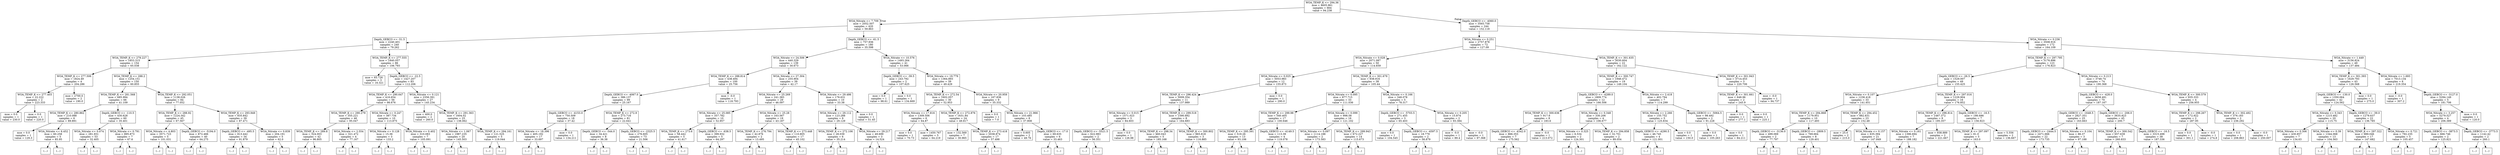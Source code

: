 digraph Tree {
node [shape=box] ;
0 [label="WOA_TEMP_K <= 294.36\nmse = 4605.961\nsamples = 664\nvalue = 94.238"] ;
1 [label="WOA_Nitrate <= 7.709\nmse = 2052.507\nsamples = 420\nvalue = 59.863"] ;
0 -> 1 [labeldistance=2.5, labelangle=45, headlabel="True"] ;
2 [label="Depth_GEBCO <= -51.5\nmse = 2240.401\nsamples = 240\nvalue = 79.262"] ;
1 -> 2 ;
3 [label="WOA_TEMP_K <= 279.227\nmse = 1853.315\nsamples = 154\nvalue = 65.038"] ;
2 -> 3 ;
4 [label="WOA_TEMP_K <= 277.506\nmse = 1824.49\nsamples = 4\nvalue = 204.286"] ;
3 -> 4 ;
5 [label="WOA_TEMP_K <= 277.403\nmse = 22.222\nsamples = 2\nvalue = 223.333"] ;
4 -> 5 ;
6 [label="mse = 0.0\nsamples = 1\nvalue = 230.0"] ;
5 -> 6 ;
7 [label="mse = 0.0\nsamples = 1\nvalue = 220.0"] ;
5 -> 7 ;
8 [label="mse = 2700.0\nsamples = 2\nvalue = 190.0"] ;
4 -> 8 ;
9 [label="WOA_TEMP_K <= 288.2\nmse = 1254.151\nsamples = 150\nvalue = 60.855"] ;
3 -> 9 ;
10 [label="WOA_TEMP_K <= 281.568\nmse = 685.994\nsamples = 66\nvalue = 41.109"] ;
9 -> 10 ;
11 [label="WOA_TEMP_K <= 280.862\nmse = 210.088\nsamples = 6\nvalue = 89.891"] ;
10 -> 11 ;
12 [label="mse = 0.0\nsamples = 1\nvalue = 129.3"] ;
11 -> 12 ;
13 [label="WOA_Nitrate <= 6.452\nmse = 60.258\nsamples = 5\nvalue = 85.95"] ;
11 -> 13 ;
14 [label="(...)"] ;
13 -> 14 ;
15 [label="(...)"] ;
13 -> 15 ;
22 [label="Depth_GEBCO <= -110.5\nmse = 430.628\nsamples = 60\nvalue = 35.401"] ;
10 -> 22 ;
23 [label="WOA_Nitrate <= 0.074\nmse = 281.931\nsamples = 53\nvalue = 32.405"] ;
22 -> 23 ;
24 [label="(...)"] ;
23 -> 24 ;
27 [label="(...)"] ;
23 -> 27 ;
98 [label="WOA_Nitrate <= 0.791\nmse = 895.873\nsamples = 7\nvalue = 67.6"] ;
22 -> 98 ;
99 [label="(...)"] ;
98 -> 99 ;
102 [label="(...)"] ;
98 -> 102 ;
111 [label="WOA_TEMP_K <= 292.051\nmse = 1138.026\nsamples = 84\nvalue = 77.052"] ;
9 -> 111 ;
112 [label="WOA_TEMP_K <= 288.92\nmse = 1224.342\nsamples = 45\nvalue = 67.567"] ;
111 -> 112 ;
113 [label="WOA_Nitrate <= 4.803\nmse = 3571.723\nsamples = 5\nvalue = 101.031"] ;
112 -> 113 ;
114 [label="(...)"] ;
113 -> 114 ;
121 [label="(...)"] ;
113 -> 121 ;
122 [label="Depth_GEBCO <= -5194.0\nmse = 872.466\nsamples = 40\nvalue = 64.275"] ;
112 -> 122 ;
123 [label="(...)"] ;
122 -> 123 ;
124 [label="(...)"] ;
122 -> 124 ;
191 [label="WOA_TEMP_K <= 293.949\nmse = 835.842\nsamples = 39\nvalue = 87.471"] ;
111 -> 191 ;
192 [label="Depth_GEBCO <= -495.5\nmse = 813.442\nsamples = 34\nvalue = 91.879"] ;
191 -> 192 ;
193 [label="(...)"] ;
192 -> 193 ;
244 [label="(...)"] ;
192 -> 244 ;
249 [label="WOA_Nitrate <= 0.839\nmse = 204.191\nsamples = 5\nvalue = 62.0"] ;
191 -> 249 ;
250 [label="(...)"] ;
249 -> 250 ;
255 [label="(...)"] ;
249 -> 255 ;
258 [label="WOA_TEMP_K <= 277.555\nmse = 1840.057\nsamples = 86\nvalue = 106.793"] ;
2 -> 258 ;
259 [label="mse = 65.726\nsamples = 3\nvalue = 16.321"] ;
258 -> 259 ;
260 [label="Depth_GEBCO <= -22.5\nmse = 1427.207\nsamples = 83\nvalue = 112.206"] ;
258 -> 260 ;
261 [label="WOA_TEMP_K <= 290.647\nmse = 416.654\nsamples = 56\nvalue = 98.676"] ;
260 -> 261 ;
262 [label="WOA_TEMP_K <= 290.279\nmse = 355.221\nsamples = 46\nvalue = 95.047"] ;
261 -> 262 ;
263 [label="WOA_TEMP_K <= 289.8\nmse = 324.003\nsamples = 42\nvalue = 96.805"] ;
262 -> 263 ;
264 [label="(...)"] ;
263 -> 264 ;
311 [label="(...)"] ;
263 -> 311 ;
320 [label="WOA_Nitrate <= 2.554\nmse = 321.472\nsamples = 4\nvalue = 77.167"] ;
262 -> 320 ;
321 [label="(...)"] ;
320 -> 321 ;
326 [label="(...)"] ;
320 -> 326 ;
327 [label="WOA_Nitrate <= 0.247\nmse = 387.734\nsamples = 10\nvalue = 113.875"] ;
261 -> 327 ;
328 [label="WOA_Nitrate <= 0.128\nmse = 15.36\nsamples = 3\nvalue = 133.2"] ;
327 -> 328 ;
329 [label="(...)"] ;
328 -> 329 ;
330 [label="(...)"] ;
328 -> 330 ;
331 [label="WOA_Nitrate <= 0.402\nmse = 310.083\nsamples = 7\nvalue = 105.091"] ;
327 -> 331 ;
332 [label="(...)"] ;
331 -> 332 ;
335 [label="(...)"] ;
331 -> 335 ;
338 [label="WOA_Nitrate <= 0.121\nmse = 2356.391\nsamples = 27\nvalue = 145.234"] ;
260 -> 338 ;
339 [label="mse = 400.0\nsamples = 2\nvalue = 260.0"] ;
338 -> 339 ;
340 [label="WOA_TEMP_K <= 291.363\nmse = 1604.02\nsamples = 25\nvalue = 138.062"] ;
338 -> 340 ;
341 [label="WOA_Nitrate <= 1.067\nmse = 1987.235\nsamples = 20\nvalue = 145.503"] ;
340 -> 341 ;
342 [label="(...)"] ;
341 -> 342 ;
349 [label="(...)"] ;
341 -> 349 ;
378 [label="WOA_TEMP_K <= 294.161\nmse = 121.525\nsamples = 5\nvalue = 119.044"] ;
340 -> 378 ;
379 [label="(...)"] ;
378 -> 379 ;
386 [label="(...)"] ;
378 -> 386 ;
387 [label="Depth_GEBCO <= -61.5\nmse = 757.936\nsamples = 180\nvalue = 35.598"] ;
1 -> 387 ;
388 [label="WOA_Nitrate <= 24.506\nmse = 440.329\nsamples = 139\nvalue = 30.673"] ;
387 -> 388 ;
389 [label="WOA_TEMP_K <= 288.814\nmse = 438.494\nsamples = 100\nvalue = 25.756"] ;
388 -> 389 ;
390 [label="Depth_GEBCO <= -4067.0\nmse = 386.137\nsamples = 99\nvalue = 25.167"] ;
389 -> 390 ;
391 [label="Depth_GEBCO <= -4153.0\nmse = 750.509\nsamples = 18\nvalue = 37.42"] ;
390 -> 391 ;
392 [label="WOA_Nitrate <= 18.396\nmse = 405.192\nsamples = 17\nvalue = 33.697"] ;
391 -> 392 ;
393 [label="(...)"] ;
392 -> 393 ;
408 [label="(...)"] ;
392 -> 408 ;
425 [label="mse = 0.0\nsamples = 1\nvalue = 134.211"] ;
391 -> 425 ;
426 [label="WOA_TEMP_K <= 272.9\nmse = 273.716\nsamples = 81\nvalue = 22.641"] ;
390 -> 426 ;
427 [label="Depth_GEBCO <= -544.0\nmse = 34.421\nsamples = 8\nvalue = 36.38"] ;
426 -> 427 ;
428 [label="(...)"] ;
427 -> 428 ;
433 [label="(...)"] ;
427 -> 433 ;
440 [label="Depth_GEBCO <= -2325.5\nmse = 276.605\nsamples = 73\nvalue = 21.506"] ;
426 -> 440 ;
441 [label="(...)"] ;
440 -> 441 ;
480 [label="(...)"] ;
440 -> 480 ;
539 [label="mse = -0.0\nsamples = 1\nvalue = 118.793"] ;
389 -> 539 ;
540 [label="WOA_Nitrate <= 27.304\nmse = 255.904\nsamples = 39\nvalue = 42.17"] ;
388 -> 540 ;
541 [label="WOA_Nitrate <= 25.269\nmse = 241.383\nsamples = 29\nvalue = 46.097"] ;
540 -> 541 ;
542 [label="WOA_Nitrate <= 25.085\nmse = 357.782\nsamples = 10\nvalue = 52.957"] ;
541 -> 542 ;
543 [label="WOA_TEMP_K <= 273.6\nmse = 58.442\nsamples = 5\nvalue = 41.617"] ;
542 -> 543 ;
544 [label="(...)"] ;
543 -> 544 ;
545 [label="(...)"] ;
543 -> 545 ;
550 [label="Depth_GEBCO <= -638.5\nmse = 399.932\nsamples = 5\nvalue = 64.297"] ;
542 -> 550 ;
551 [label="(...)"] ;
550 -> 551 ;
554 [label="(...)"] ;
550 -> 554 ;
555 [label="WOA_Nitrate <= 25.28\nmse = 163.567\nsamples = 19\nvalue = 43.187"] ;
541 -> 555 ;
556 [label="WOA_TEMP_K <= 276.794\nmse = 42.876\nsamples = 2\nvalue = 13.495"] ;
555 -> 556 ;
557 [label="(...)"] ;
556 -> 557 ;
558 [label="(...)"] ;
556 -> 558 ;
559 [label="WOA_TEMP_K <= 273.448\nmse = 110.805\nsamples = 17\nvalue = 45.102"] ;
555 -> 559 ;
560 [label="(...)"] ;
559 -> 560 ;
581 [label="(...)"] ;
559 -> 581 ;
590 [label="WOA_Nitrate <= 29.486\nmse = 176.631\nsamples = 10\nvalue = 33.38"] ;
540 -> 590 ;
591 [label="WOA_Nitrate <= 29.112\nmse = 123.288\nsamples = 9\nvalue = 29.129"] ;
590 -> 591 ;
592 [label="WOA_TEMP_K <= 272.106\nmse = 28.039\nsamples = 6\nvalue = 35.214"] ;
591 -> 592 ;
593 [label="(...)"] ;
592 -> 593 ;
594 [label="(...)"] ;
592 -> 594 ;
603 [label="WOA_Nitrate <= 29.217\nmse = 49.699\nsamples = 3\nvalue = 14.524"] ;
591 -> 603 ;
604 [label="(...)"] ;
603 -> 604 ;
605 [label="(...)"] ;
603 -> 605 ;
608 [label="mse = 0.0\nsamples = 1\nvalue = 51.45"] ;
590 -> 608 ;
609 [label="WOA_Nitrate <= 10.576\nmse = 1493.264\nsamples = 41\nvalue = 53.066"] ;
387 -> 609 ;
610 [label="Depth_GEBCO <= -39.5\nmse = 243.792\nsamples = 2\nvalue = 107.625"] ;
609 -> 610 ;
611 [label="mse = 0.0\nsamples = 1\nvalue = 98.61"] ;
610 -> 611 ;
612 [label="mse = 0.0\nsamples = 1\nvalue = 134.669"] ;
610 -> 612 ;
613 [label="WOA_Nitrate <= 19.779\nmse = 1364.893\nsamples = 39\nvalue = 49.429"] ;
609 -> 613 ;
614 [label="WOA_TEMP_K <= 272.54\nmse = 1602.057\nsamples = 30\nvalue = 52.953"] ;
613 -> 614 ;
615 [label="WOA_Nitrate <= 17.816\nmse = 1309.506\nsamples = 6\nvalue = 64.87"] ;
614 -> 615 ;
616 [label="mse = 0.0\nsamples = 1\nvalue = 70.73"] ;
615 -> 616 ;
617 [label="mse = 1450.767\nsamples = 5\nvalue = 64.219"] ;
615 -> 617 ;
618 [label="WOA_TEMP_K <= 272.876\nmse = 1631.84\nsamples = 24\nvalue = 49.817"] ;
614 -> 618 ;
619 [label="mse = 132.569\nsamples = 7\nvalue = 30.965"] ;
618 -> 619 ;
620 [label="WOA_TEMP_K <= 273.418\nmse = 2038.874\nsamples = 17\nvalue = 57.498"] ;
618 -> 620 ;
621 [label="(...)"] ;
620 -> 621 ;
622 [label="(...)"] ;
620 -> 622 ;
623 [label="WOA_Nitrate <= 20.959\nmse = 167.836\nsamples = 9\nvalue = 35.332"] ;
613 -> 623 ;
624 [label="mse = 0.0\nsamples = 1\nvalue = 7.0"] ;
623 -> 624 ;
625 [label="WOA_Nitrate <= 21.966\nmse = 103.485\nsamples = 8\nvalue = 37.908"] ;
623 -> 625 ;
626 [label="mse = 0.605\nsamples = 2\nvalue = 49.76"] ;
625 -> 626 ;
627 [label="Depth_GEBCO <= -17.0\nmse = 69.635\nsamples = 6\nvalue = 33.463"] ;
625 -> 627 ;
628 [label="(...)"] ;
627 -> 628 ;
633 [label="(...)"] ;
627 -> 633 ;
634 [label="Depth_GEBCO <= -4060.0\nmse = 3565.758\nsamples = 244\nvalue = 152.118"] ;
0 -> 634 [labeldistance=2.5, labelangle=-45, headlabel="False"] ;
635 [label="WOA_Nitrate <= 0.251\nmse = 2757.878\nsamples = 72\nvalue = 127.09"] ;
634 -> 635 ;
636 [label="WOA_Nitrate <= 0.028\nmse = 2071.087\nsamples = 50\nvalue = 114.659"] ;
635 -> 636 ;
637 [label="WOA_Nitrate <= 0.025\nmse = 5053.983\nsamples = 12\nvalue = 155.873"] ;
636 -> 637 ;
638 [label="WOA_TEMP_K <= 296.424\nmse = 3009.354\nsamples = 11\nvalue = 137.989"] ;
637 -> 638 ;
639 [label="WOA_Nitrate <= 0.015\nmse = 1571.023\nsamples = 3\nvalue = 84.603"] ;
638 -> 639 ;
640 [label="Depth_GEBCO <= -5521.5\nmse = 622.983\nsamples = 2\nvalue = 56.351"] ;
639 -> 640 ;
641 [label="(...)"] ;
640 -> 641 ;
642 [label="(...)"] ;
640 -> 642 ;
643 [label="mse = 0.0\nsamples = 1\nvalue = 126.98"] ;
639 -> 643 ;
644 [label="WOA_TEMP_K <= 299.518\nmse = 1590.892\nsamples = 8\nvalue = 164.683"] ;
638 -> 644 ;
645 [label="WOA_TEMP_K <= 298.34\nmse = 460.043\nsamples = 5\nvalue = 185.168"] ;
644 -> 645 ;
646 [label="(...)"] ;
645 -> 646 ;
653 [label="(...)"] ;
645 -> 653 ;
654 [label="WOA_TEMP_K <= 300.802\nmse = 965.818\nsamples = 3\nvalue = 116.885"] ;
644 -> 654 ;
655 [label="(...)"] ;
654 -> 655 ;
656 [label="(...)"] ;
654 -> 656 ;
659 [label="mse = 0.0\nsamples = 1\nvalue = 290.0"] ;
637 -> 659 ;
660 [label="WOA_TEMP_K <= 301.679\nmse = 938.916\nsamples = 38\nvalue = 105.44"] ;
636 -> 660 ;
661 [label="WOA_Nitrate <= 0.095\nmse = 877.715\nsamples = 33\nvalue = 111.036"] ;
660 -> 661 ;
662 [label="WOA_TEMP_K <= 299.98\nmse = 540.405\nsamples = 17\nvalue = 100.646"] ;
661 -> 662 ;
663 [label="WOA_TEMP_K <= 295.391\nmse = 519.26\nsamples = 13\nvalue = 93.106"] ;
662 -> 663 ;
664 [label="(...)"] ;
663 -> 664 ;
667 [label="(...)"] ;
663 -> 667 ;
686 [label="Depth_GEBCO <= -4149.5\nmse = 113.39\nsamples = 4\nvalue = 119.078"] ;
662 -> 686 ;
687 [label="(...)"] ;
686 -> 687 ;
692 [label="(...)"] ;
686 -> 692 ;
693 [label="WOA_Nitrate <= 0.099\nmse = 998.58\nsamples = 16\nvalue = 121.102"] ;
661 -> 693 ;
694 [label="WOA_Nitrate <= 0.097\nmse = 1114.188\nsamples = 2\nvalue = 173.583"] ;
693 -> 694 ;
695 [label="(...)"] ;
694 -> 695 ;
696 [label="(...)"] ;
694 -> 696 ;
697 [label="WOA_TEMP_K <= 299.943\nmse = 672.227\nsamples = 14\nvalue = 115.673"] ;
693 -> 697 ;
698 [label="(...)"] ;
697 -> 698 ;
721 [label="(...)"] ;
697 -> 721 ;
724 [label="WOA_Nitrate <= 0.166\nmse = 348.078\nsamples = 5\nvalue = 78.317"] ;
660 -> 724 ;
725 [label="Depth_GEBCO <= -5703.5\nmse = 271.455\nsamples = 3\nvalue = 65.403"] ;
724 -> 725 ;
726 [label="mse = 0.0\nsamples = 1\nvalue = 104.545"] ;
725 -> 726 ;
727 [label="Depth_GEBCO <= -4597.5\nmse = 18.779\nsamples = 2\nvalue = 58.879"] ;
725 -> 727 ;
728 [label="(...)"] ;
727 -> 728 ;
729 [label="(...)"] ;
727 -> 729 ;
730 [label="WOA_Nitrate <= 0.205\nmse = 15.874\nsamples = 2\nvalue = 93.384"] ;
724 -> 730 ;
731 [label="mse = -0.0\nsamples = 1\nvalue = 89.4"] ;
730 -> 731 ;
732 [label="mse = -0.0\nsamples = 1\nvalue = 97.368"] ;
730 -> 732 ;
733 [label="WOA_TEMP_K <= 301.635\nmse = 3030.604\nsamples = 22\nvalue = 162.122"] ;
635 -> 733 ;
734 [label="WOA_TEMP_K <= 300.747\nmse = 1946.472\nsamples = 19\nvalue = 149.104"] ;
733 -> 734 ;
735 [label="Depth_GEBCO <= -4289.0\nmse = 1809.774\nsamples = 12\nvalue = 166.506"] ;
734 -> 735 ;
736 [label="WOA_TEMP_K <= 300.636\nmse = 917.6\nsamples = 8\nvalue = 183.6"] ;
735 -> 736 ;
737 [label="Depth_GEBCO <= -4342.0\nmse = 866.353\nsamples = 7\nvalue = 175.562"] ;
736 -> 737 ;
738 [label="(...)"] ;
737 -> 738 ;
749 [label="(...)"] ;
737 -> 749 ;
750 [label="mse = -0.0\nsamples = 1\nvalue = 213.072"] ;
736 -> 750 ;
751 [label="WOA_Nitrate <= 0.348\nmse = 330.206\nsamples = 4\nvalue = 106.677"] ;
735 -> 751 ;
752 [label="WOA_Nitrate <= 0.325\nmse = 6.534\nsamples = 2\nvalue = 124.301"] ;
751 -> 752 ;
753 [label="(...)"] ;
752 -> 753 ;
754 [label="(...)"] ;
752 -> 754 ;
755 [label="WOA_TEMP_K <= 294.858\nmse = 32.701\nsamples = 2\nvalue = 89.054"] ;
751 -> 755 ;
756 [label="(...)"] ;
755 -> 756 ;
757 [label="(...)"] ;
755 -> 757 ;
758 [label="WOA_Nitrate <= 2.418\nmse = 402.794\nsamples = 7\nvalue = 114.299"] ;
734 -> 758 ;
759 [label="WOA_Nitrate <= 2.266\nmse = 155.752\nsamples = 5\nvalue = 125.834"] ;
758 -> 759 ;
760 [label="Depth_GEBCO <= -4290.5\nmse = 46.745\nsamples = 4\nvalue = 121.001"] ;
759 -> 760 ;
761 [label="(...)"] ;
760 -> 761 ;
766 [label="(...)"] ;
760 -> 766 ;
767 [label="mse = 0.0\nsamples = 1\nvalue = 150.0"] ;
759 -> 767 ;
768 [label="Depth_GEBCO <= -5064.5\nmse = 98.492\nsamples = 2\nvalue = 91.228"] ;
758 -> 768 ;
769 [label="mse = 0.0\nsamples = 1\nvalue = 105.263"] ;
768 -> 769 ;
770 [label="mse = 0.0\nsamples = 1\nvalue = 84.211"] ;
768 -> 770 ;
771 [label="WOA_TEMP_K <= 301.943\nmse = 3714.453\nsamples = 3\nvalue = 220.706"] ;
733 -> 771 ;
772 [label="WOA_TEMP_K <= 301.661\nmse = 648.96\nsamples = 2\nvalue = 245.9"] ;
771 -> 772 ;
773 [label="mse = 0.0\nsamples = 1\nvalue = 277.1"] ;
772 -> 773 ;
774 [label="mse = 0.0\nsamples = 1\nvalue = 225.1"] ;
772 -> 774 ;
775 [label="mse = -0.0\nsamples = 1\nvalue = 94.737"] ;
771 -> 775 ;
776 [label="WOA_Nitrate <= 0.236\nmse = 3508.916\nsamples = 172\nvalue = 164.109"] ;
634 -> 776 ;
777 [label="WOA_TEMP_K <= 297.795\nmse = 3176.896\nsamples = 123\nvalue = 176.823"] ;
776 -> 777 ;
778 [label="Depth_GEBCO <= -26.5\nmse = 1529.007\nsamples = 49\nvalue = 155.425"] ;
777 -> 778 ;
779 [label="WOA_Nitrate <= 0.107\nmse = 1236.418\nsamples = 33\nvalue = 141.651"] ;
778 -> 779 ;
780 [label="WOA_TEMP_K <= 294.868\nmse = 1179.951\nsamples = 10\nvalue = 117.493"] ;
779 -> 780 ;
781 [label="Depth_GEBCO <= -3136.0\nmse = 499.069\nsamples = 2\nvalue = 77.797"] ;
780 -> 781 ;
782 [label="(...)"] ;
781 -> 782 ;
783 [label="(...)"] ;
781 -> 783 ;
784 [label="Depth_GEBCO <= -2809.5\nmse = 769.664\nsamples = 8\nvalue = 129.401"] ;
780 -> 784 ;
785 [label="(...)"] ;
784 -> 785 ;
790 [label="(...)"] ;
784 -> 790 ;
799 [label="WOA_TEMP_K <= 294.452\nmse = 882.831\nsamples = 23\nvalue = 152.48"] ;
779 -> 799 ;
800 [label="mse = 25.0\nsamples = 2\nvalue = 215.0"] ;
799 -> 800 ;
801 [label="WOA_Nitrate <= 0.157\nmse = 635.394\nsamples = 21\nvalue = 147.849"] ;
799 -> 801 ;
802 [label="(...)"] ;
801 -> 802 ;
817 [label="(...)"] ;
801 -> 817 ;
832 [label="WOA_TEMP_K <= 297.016\nmse = 1229.904\nsamples = 16\nvalue = 176.852"] ;
778 -> 832 ;
833 [label="WOA_TEMP_K <= 296.814\nmse = 1487.372\nsamples = 9\nvalue = 195.357"] ;
832 -> 833 ;
834 [label="WOA_Nitrate <= 0.161\nmse = 1396.694\nsamples = 7\nvalue = 188.182"] ;
833 -> 834 ;
835 [label="(...)"] ;
834 -> 835 ;
840 [label="(...)"] ;
834 -> 840 ;
841 [label="mse = 938.889\nsamples = 2\nvalue = 221.667"] ;
833 -> 841 ;
842 [label="Depth_GEBCO <= -16.5\nmse = 186.686\nsamples = 7\nvalue = 156.923"] ;
832 -> 842 ;
843 [label="WOA_TEMP_K <= 297.097\nmse = 81.0\nsamples = 5\nvalue = 163.0"] ;
842 -> 843 ;
844 [label="(...)"] ;
843 -> 844 ;
845 [label="(...)"] ;
843 -> 845 ;
848 [label="mse = 5.556\nsamples = 2\nvalue = 136.667"] ;
842 -> 848 ;
849 [label="WOA_Nitrate <= 0.213\nmse = 3746.74\nsamples = 74\nvalue = 190.368"] ;
777 -> 849 ;
850 [label="Depth_GEBCO <= -428.0\nmse = 3658.491\nsamples = 70\nvalue = 187.167"] ;
849 -> 850 ;
851 [label="Depth_GEBCO <= -1648.5\nmse = 2827.351\nsamples = 25\nvalue = 163.663"] ;
850 -> 851 ;
852 [label="Depth_GEBCO <= -2444.5\nmse = 2471.666\nsamples = 22\nvalue = 173.735"] ;
851 -> 852 ;
853 [label="(...)"] ;
852 -> 853 ;
886 [label="(...)"] ;
852 -> 886 ;
889 [label="WOA_Nitrate <= 0.104\nmse = 86.37\nsamples = 3\nvalue = 97.188"] ;
851 -> 889 ;
890 [label="(...)"] ;
889 -> 890 ;
893 [label="(...)"] ;
889 -> 893 ;
894 [label="Depth_GEBCO <= -206.0\nmse = 3635.823\nsamples = 45\nvalue = 200.7"] ;
850 -> 894 ;
895 [label="WOA_TEMP_K <= 300.542\nmse = 657.639\nsamples = 7\nvalue = 260.833"] ;
894 -> 895 ;
896 [label="(...)"] ;
895 -> 896 ;
901 [label="(...)"] ;
895 -> 901 ;
902 [label="Depth_GEBCO <= -16.5\nmse = 3315.498\nsamples = 38\nvalue = 187.336"] ;
894 -> 902 ;
903 [label="(...)"] ;
902 -> 903 ;
926 [label="(...)"] ;
902 -> 926 ;
939 [label="WOA_TEMP_K <= 300.579\nmse = 935.333\nsamples = 4\nvalue = 256.955"] ;
849 -> 939 ;
940 [label="WOA_TEMP_K <= 298.267\nmse = 172.922\nsamples = 2\nvalue = 287.95"] ;
939 -> 940 ;
941 [label="mse = 0.0\nsamples = 1\nvalue = 301.1"] ;
940 -> 941 ;
942 [label="mse = -0.0\nsamples = 1\nvalue = 274.8"] ;
940 -> 942 ;
943 [label="WOA_TEMP_K <= 302.492\nmse = 376.183\nsamples = 2\nvalue = 236.292"] ;
939 -> 943 ;
944 [label="mse = 0.0\nsamples = 1\nvalue = 208.863"] ;
943 -> 944 ;
945 [label="mse = -0.0\nsamples = 1\nvalue = 250.007"] ;
943 -> 945 ;
946 [label="WOA_Nitrate <= 1.449\nmse = 3156.824\nsamples = 49\nvalue = 137.484"] ;
776 -> 946 ;
947 [label="WOA_TEMP_K <= 301.393\nmse = 1629.793\nsamples = 43\nvalue = 126.568"] ;
946 -> 947 ;
948 [label="Depth_GEBCO <= -130.0\nmse = 1350.064\nsamples = 42\nvalue = 124.562"] ;
947 -> 948 ;
949 [label="WOA_Nitrate <= 0.343\nmse = 1215.482\nsamples = 20\nvalue = 115.75"] ;
948 -> 949 ;
950 [label="WOA_Nitrate <= 0.306\nmse = 430.857\nsamples = 7\nvalue = 134.63"] ;
949 -> 950 ;
951 [label="(...)"] ;
950 -> 951 ;
960 [label="(...)"] ;
950 -> 960 ;
963 [label="WOA_Nitrate <= 0.39\nmse = 1344.068\nsamples = 13\nvalue = 104.563"] ;
949 -> 963 ;
964 [label="(...)"] ;
963 -> 964 ;
967 [label="(...)"] ;
963 -> 967 ;
988 [label="Depth_GEBCO <= -39.0\nmse = 1279.637\nsamples = 22\nvalue = 136.785"] ;
948 -> 988 ;
989 [label="WOA_TEMP_K <= 297.322\nmse = 989.046\nsamples = 17\nvalue = 147.682"] ;
988 -> 989 ;
990 [label="(...)"] ;
989 -> 990 ;
999 [label="(...)"] ;
989 -> 999 ;
1016 [label="WOA_Nitrate <= 0.721\nmse = 792.235\nsamples = 5\nvalue = 105.457"] ;
988 -> 1016 ;
1017 [label="(...)"] ;
1016 -> 1017 ;
1022 [label="(...)"] ;
1016 -> 1022 ;
1023 [label="mse = 0.0\nsamples = 1\nvalue = 275.0"] ;
947 -> 1023 ;
1024 [label="WOA_Nitrate <= 1.693\nmse = 7013.134\nsamples = 6\nvalue = 219.354"] ;
946 -> 1024 ;
1025 [label="mse = -0.0\nsamples = 1\nvalue = 307.2"] ;
1024 -> 1025 ;
1026 [label="Depth_GEBCO <= -3127.0\nmse = 5294.149\nsamples = 5\nvalue = 181.706"] ;
1024 -> 1026 ;
1027 [label="WOA_Nitrate <= 3.257\nmse = 5279.527\nsamples = 4\nvalue = 206.389"] ;
1026 -> 1027 ;
1028 [label="Depth_GEBCO <= -3873.5\nmse = 666.746\nsamples = 2\nvalue = 125.821"] ;
1027 -> 1028 ;
1029 [label="(...)"] ;
1028 -> 1029 ;
1030 [label="(...)"] ;
1028 -> 1030 ;
1031 [label="Depth_GEBCO <= -3773.5\nmse = 1142.42\nsamples = 2\nvalue = 260.1"] ;
1027 -> 1031 ;
1032 [label="(...)"] ;
1031 -> 1032 ;
1033 [label="(...)"] ;
1031 -> 1033 ;
1034 [label="mse = 0.0\nsamples = 1\nvalue = 120.0"] ;
1026 -> 1034 ;
}
